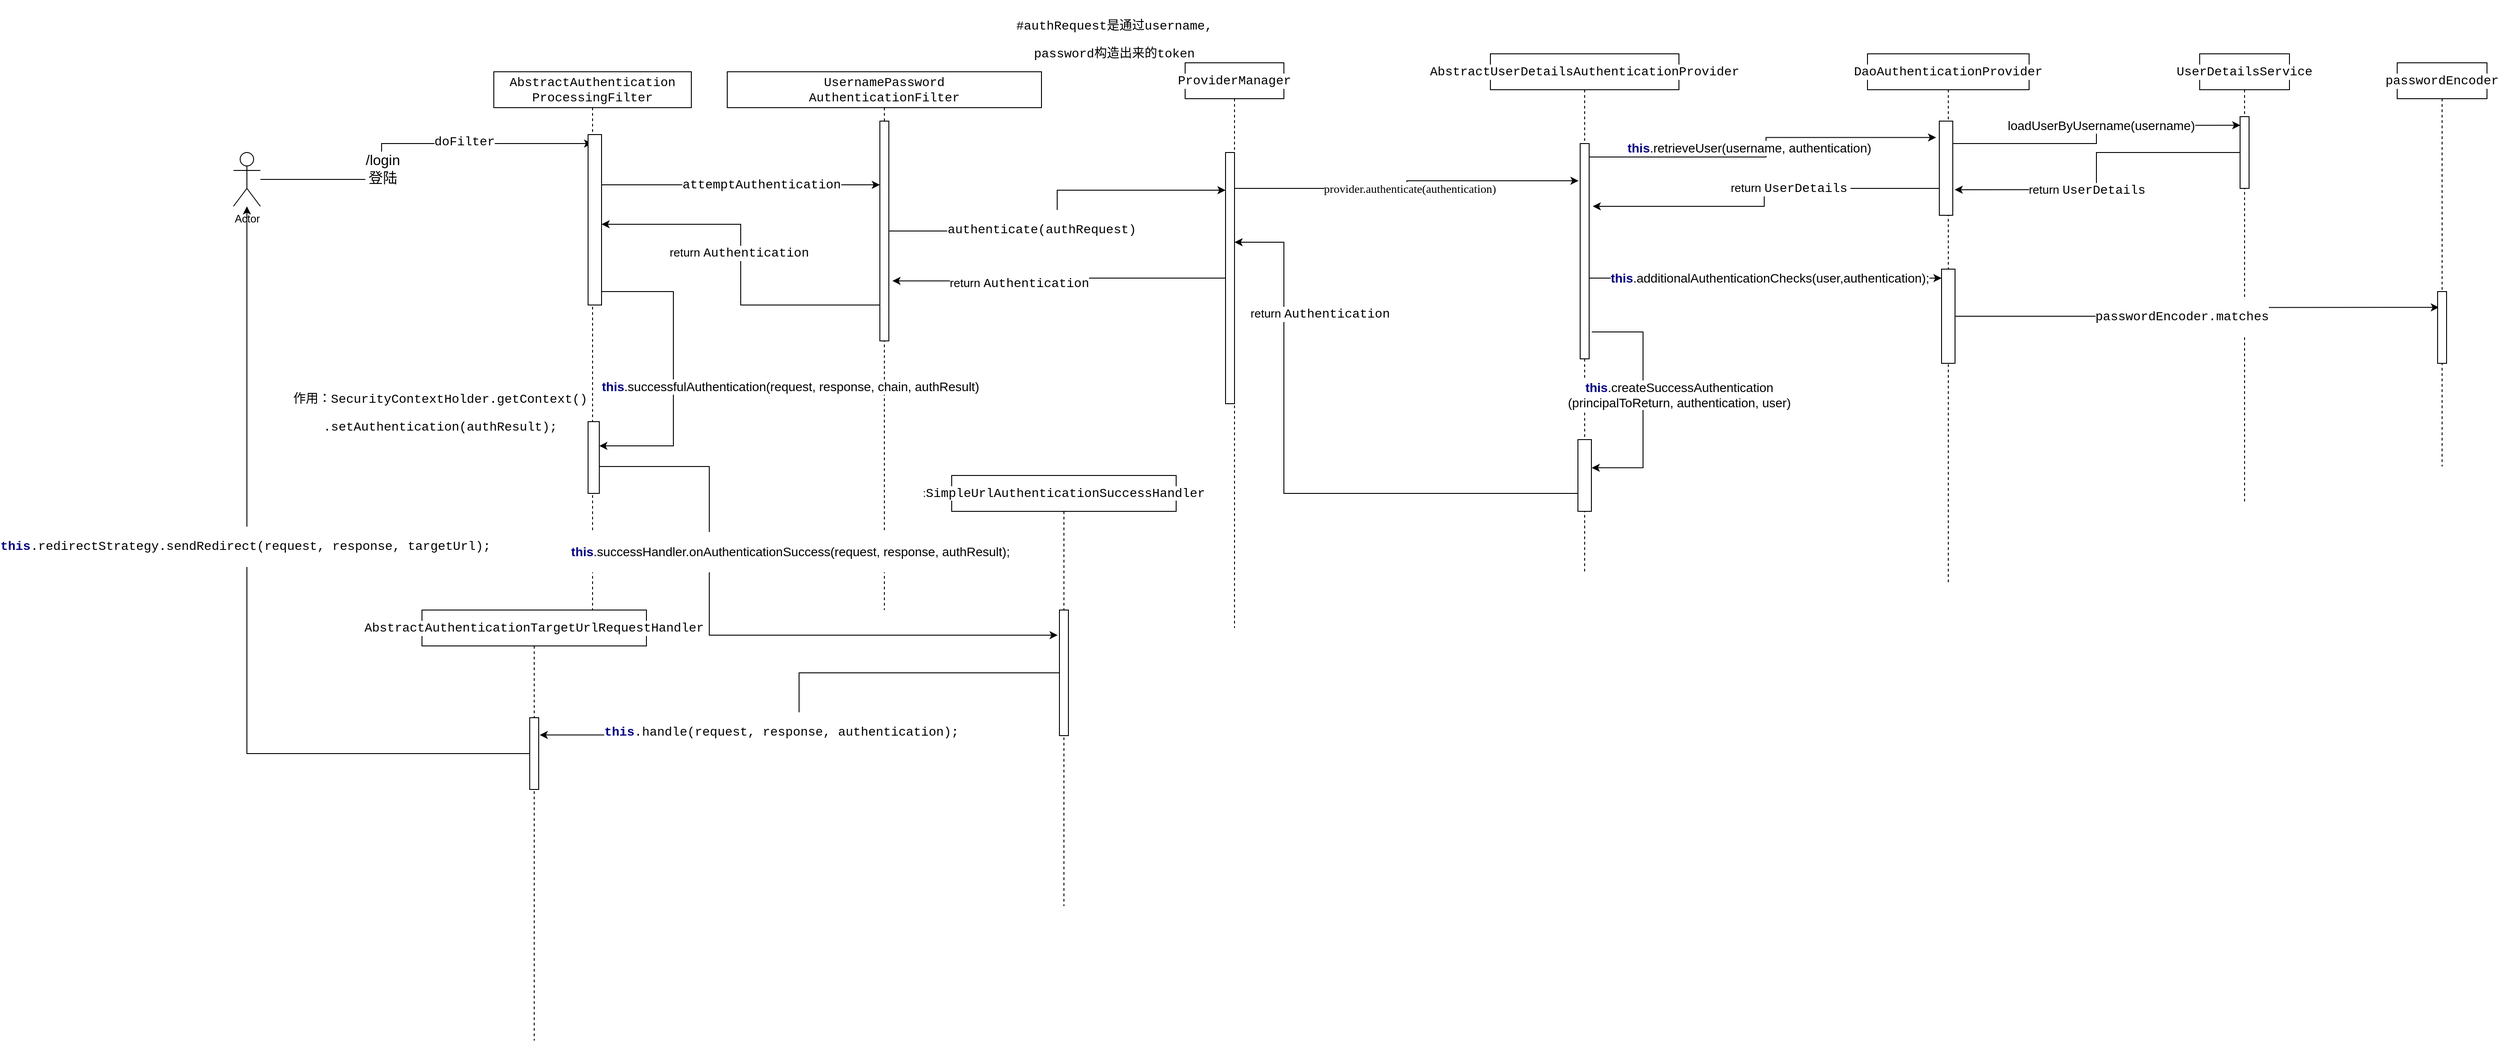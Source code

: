 <mxfile version="13.4.4" type="github">
  <diagram id="7Lpw1YlAb3dBw3zPXyh0" name="第 1 页">
    <mxGraphModel dx="2873" dy="895" grid="1" gridSize="10" guides="1" tooltips="1" connect="1" arrows="1" fold="1" page="1" pageScale="1" pageWidth="1200" pageHeight="3000" math="0" shadow="0">
      <root>
        <mxCell id="0" />
        <mxCell id="1" parent="0" />
        <mxCell id="OS2gDUffejOHj6z3nu3k-1" style="edgeStyle=orthogonalEdgeStyle;rounded=0;orthogonalLoop=1;jettySize=auto;html=1;" parent="1" source="OS2gDUffejOHj6z3nu3k-4" target="OS2gDUffejOHj6z3nu3k-7" edge="1">
          <mxGeometry relative="1" as="geometry">
            <Array as="points">
              <mxPoint x="225" y="200" />
              <mxPoint x="225" y="160" />
            </Array>
          </mxGeometry>
        </mxCell>
        <mxCell id="OS2gDUffejOHj6z3nu3k-2" value="&lt;font style=&quot;font-size: 16px&quot;&gt;/login&lt;br&gt;登陆&lt;/font&gt;" style="edgeLabel;html=1;align=center;verticalAlign=middle;resizable=0;points=[];" parent="OS2gDUffejOHj6z3nu3k-1" vertex="1" connectable="0">
          <mxGeometry x="-0.204" y="-1" relative="1" as="geometry">
            <mxPoint y="16" as="offset" />
          </mxGeometry>
        </mxCell>
        <mxCell id="OS2gDUffejOHj6z3nu3k-3" value="&lt;pre style=&quot;font-family: &amp;#34;courier new&amp;#34; ; font-size: 10.5pt&quot;&gt;doFilter&lt;/pre&gt;" style="edgeLabel;html=1;align=center;verticalAlign=middle;resizable=0;points=[];" parent="OS2gDUffejOHj6z3nu3k-1" vertex="1" connectable="0">
          <mxGeometry x="0.304" y="2" relative="1" as="geometry">
            <mxPoint as="offset" />
          </mxGeometry>
        </mxCell>
        <mxCell id="OS2gDUffejOHj6z3nu3k-4" value="Actor" style="shape=umlActor;verticalLabelPosition=bottom;verticalAlign=top;html=1;" parent="1" vertex="1">
          <mxGeometry x="60" y="170" width="30" height="60" as="geometry" />
        </mxCell>
        <mxCell id="OS2gDUffejOHj6z3nu3k-5" value="&lt;p style=&quot;background-color: rgb(255 , 255 , 255) ; font-family: &amp;#34;courier new&amp;#34; ; font-size: 10.5pt ; line-height: 120%&quot;&gt;UsernamePassword&lt;br&gt;AuthenticationFilter&lt;/p&gt;" style="shape=umlLifeline;perimeter=lifelinePerimeter;whiteSpace=wrap;html=1;container=1;collapsible=0;recursiveResize=0;outlineConnect=0;align=center;" parent="1" vertex="1">
          <mxGeometry x="610" y="80" width="350" height="600" as="geometry" />
        </mxCell>
        <mxCell id="OS2gDUffejOHj6z3nu3k-6" value="" style="html=1;points=[];perimeter=orthogonalPerimeter;" parent="OS2gDUffejOHj6z3nu3k-5" vertex="1">
          <mxGeometry x="170" y="55" width="10" height="245" as="geometry" />
        </mxCell>
        <mxCell id="OS2gDUffejOHj6z3nu3k-7" value="&lt;p style=&quot;background-color: rgb(255 , 255 , 255) ; font-family: &amp;#34;courier new&amp;#34; ; font-size: 10.5pt&quot;&gt;AbstractAuthentication&lt;br&gt;ProcessingFilter&lt;/p&gt;" style="shape=umlLifeline;perimeter=lifelinePerimeter;whiteSpace=wrap;html=1;container=1;collapsible=0;recursiveResize=0;outlineConnect=0;" parent="1" vertex="1">
          <mxGeometry x="350" y="80" width="220" height="600" as="geometry" />
        </mxCell>
        <mxCell id="oUXZHV2tn5eLnFRcVEzb-9" style="edgeStyle=orthogonalEdgeStyle;rounded=0;orthogonalLoop=1;jettySize=auto;html=1;entryX=1;entryY=0.338;entryDx=0;entryDy=0;entryPerimeter=0;" edge="1" parent="OS2gDUffejOHj6z3nu3k-7" source="OS2gDUffejOHj6z3nu3k-8" target="oUXZHV2tn5eLnFRcVEzb-7">
          <mxGeometry relative="1" as="geometry">
            <Array as="points">
              <mxPoint x="200" y="245" />
              <mxPoint x="200" y="417" />
            </Array>
          </mxGeometry>
        </mxCell>
        <mxCell id="oUXZHV2tn5eLnFRcVEzb-10" value="&lt;div style=&quot;font-size: 10.5pt&quot;&gt;&lt;div style=&quot;font-size: 10.5pt&quot;&gt;&lt;font&gt;&lt;span style=&quot;color: rgb(0 , 0 , 128) ; font-weight: bold&quot;&gt;this&lt;/span&gt;.successfulAuthentication(request, response, chain, authResult)&lt;/font&gt;&lt;/div&gt;&lt;/div&gt;" style="edgeLabel;html=1;align=center;verticalAlign=middle;resizable=0;points=[];fontFamily=Helvetica;" vertex="1" connectable="0" parent="oUXZHV2tn5eLnFRcVEzb-9">
          <mxGeometry x="0.113" y="3" relative="1" as="geometry">
            <mxPoint x="127" as="offset" />
          </mxGeometry>
        </mxCell>
        <mxCell id="OS2gDUffejOHj6z3nu3k-8" value="" style="html=1;points=[];perimeter=orthogonalPerimeter;" parent="OS2gDUffejOHj6z3nu3k-7" vertex="1">
          <mxGeometry x="105" y="70" width="15" height="190" as="geometry" />
        </mxCell>
        <mxCell id="oUXZHV2tn5eLnFRcVEzb-7" value="" style="html=1;points=[];perimeter=orthogonalPerimeter;" vertex="1" parent="OS2gDUffejOHj6z3nu3k-7">
          <mxGeometry x="105" y="390" width="12.5" height="80" as="geometry" />
        </mxCell>
        <mxCell id="OS2gDUffejOHj6z3nu3k-9" style="edgeStyle=orthogonalEdgeStyle;rounded=0;orthogonalLoop=1;jettySize=auto;html=1;" parent="1" source="OS2gDUffejOHj6z3nu3k-8" edge="1">
          <mxGeometry relative="1" as="geometry">
            <mxPoint x="780" y="206" as="targetPoint" />
            <Array as="points">
              <mxPoint x="600" y="206" />
              <mxPoint x="600" y="206" />
            </Array>
          </mxGeometry>
        </mxCell>
        <mxCell id="OS2gDUffejOHj6z3nu3k-10" value="&lt;pre style=&quot;font-family: &amp;#34;courier new&amp;#34; ; font-size: 10.5pt&quot;&gt;attemptAuthentication&lt;/pre&gt;" style="edgeLabel;html=1;align=center;verticalAlign=middle;resizable=0;points=[];" parent="OS2gDUffejOHj6z3nu3k-9" vertex="1" connectable="0">
          <mxGeometry x="0.144" relative="1" as="geometry">
            <mxPoint as="offset" />
          </mxGeometry>
        </mxCell>
        <mxCell id="OS2gDUffejOHj6z3nu3k-11" value="&lt;pre style=&quot;background-color: rgb(255 , 255 , 255) ; font-family: &amp;#34;courier new&amp;#34; ; font-size: 10.5pt&quot;&gt;ProviderManager&lt;/pre&gt;" style="shape=umlLifeline;perimeter=lifelinePerimeter;whiteSpace=wrap;html=1;container=1;collapsible=0;recursiveResize=0;outlineConnect=0;" parent="1" vertex="1">
          <mxGeometry x="1120" y="70" width="110" height="630" as="geometry" />
        </mxCell>
        <mxCell id="OS2gDUffejOHj6z3nu3k-12" value="" style="html=1;points=[];perimeter=orthogonalPerimeter;" parent="OS2gDUffejOHj6z3nu3k-11" vertex="1">
          <mxGeometry x="45" y="100" width="10" height="280" as="geometry" />
        </mxCell>
        <mxCell id="OS2gDUffejOHj6z3nu3k-13" style="edgeStyle=orthogonalEdgeStyle;rounded=0;orthogonalLoop=1;jettySize=auto;html=1;entryX=0;entryY=0.15;entryDx=0;entryDy=0;entryPerimeter=0;" parent="1" source="OS2gDUffejOHj6z3nu3k-6" target="OS2gDUffejOHj6z3nu3k-12" edge="1">
          <mxGeometry relative="1" as="geometry" />
        </mxCell>
        <mxCell id="OS2gDUffejOHj6z3nu3k-14" value="&lt;pre style=&quot;font-family: &amp;#34;courier new&amp;#34; ; font-size: 10.5pt&quot;&gt;authenticate(authRequest)&lt;/pre&gt;" style="edgeLabel;html=1;align=center;verticalAlign=middle;resizable=0;points=[];" parent="OS2gDUffejOHj6z3nu3k-13" vertex="1" connectable="0">
          <mxGeometry x="-0.195" y="2" relative="1" as="geometry">
            <mxPoint as="offset" />
          </mxGeometry>
        </mxCell>
        <mxCell id="OS2gDUffejOHj6z3nu3k-15" value="&lt;pre style=&quot;background-color: rgb(255 , 255 , 255) ; font-family: &amp;#34;courier new&amp;#34; ; font-size: 10.5pt&quot;&gt;&lt;pre style=&quot;font-family: &amp;#34;courier new&amp;#34; ; font-size: 10.5pt&quot;&gt;AbstractUserDetailsAuthenticationProvider&lt;/pre&gt;&lt;/pre&gt;" style="shape=umlLifeline;perimeter=lifelinePerimeter;whiteSpace=wrap;html=1;container=1;collapsible=0;recursiveResize=0;outlineConnect=0;" parent="1" vertex="1">
          <mxGeometry x="1460" y="60" width="210" height="580" as="geometry" />
        </mxCell>
        <mxCell id="OS2gDUffejOHj6z3nu3k-16" value="" style="html=1;points=[];perimeter=orthogonalPerimeter;" parent="OS2gDUffejOHj6z3nu3k-15" vertex="1">
          <mxGeometry x="100" y="100" width="10" height="240" as="geometry" />
        </mxCell>
        <mxCell id="OS2gDUffejOHj6z3nu3k-17" value="&lt;pre style=&quot;color: rgb(0 , 0 , 0) ; font-style: normal ; font-weight: 400 ; letter-spacing: normal ; text-align: center ; text-indent: 0px ; text-transform: none ; word-spacing: 0px ; font-family: &amp;#34;courier new&amp;#34; ; font-size: 10.5pt&quot;&gt;#authRequest是通过username,&lt;/pre&gt;&lt;pre style=&quot;color: rgb(0 , 0 , 0) ; font-style: normal ; font-weight: 400 ; letter-spacing: normal ; text-align: center ; text-indent: 0px ; text-transform: none ; word-spacing: 0px ; font-family: &amp;#34;courier new&amp;#34; ; font-size: 10.5pt&quot;&gt;password构造出来的token&lt;/pre&gt;" style="text;whiteSpace=wrap;html=1;" parent="1" vertex="1">
          <mxGeometry x="930" width="420" height="60" as="geometry" />
        </mxCell>
        <mxCell id="OS2gDUffejOHj6z3nu3k-18" style="edgeStyle=orthogonalEdgeStyle;rounded=0;orthogonalLoop=1;jettySize=auto;html=1;entryX=-0.182;entryY=0.173;entryDx=0;entryDy=0;entryPerimeter=0;" parent="1" source="OS2gDUffejOHj6z3nu3k-12" target="OS2gDUffejOHj6z3nu3k-16" edge="1">
          <mxGeometry relative="1" as="geometry">
            <Array as="points">
              <mxPoint x="1367" y="210" />
              <mxPoint x="1367" y="201" />
            </Array>
          </mxGeometry>
        </mxCell>
        <mxCell id="OS2gDUffejOHj6z3nu3k-19" value="&lt;div style=&quot;font-size: 13px&quot;&gt;&lt;br&gt;&lt;/div&gt;" style="edgeLabel;html=1;align=center;verticalAlign=middle;resizable=0;points=[];fontSize=13;fontFamily=Verdana;" parent="OS2gDUffejOHj6z3nu3k-18" vertex="1" connectable="0">
          <mxGeometry x="-0.131" y="8" relative="1" as="geometry">
            <mxPoint x="30.53" y="-16.06" as="offset" />
          </mxGeometry>
        </mxCell>
        <mxCell id="OS2gDUffejOHj6z3nu3k-20" value="&lt;span style=&quot;font-family: &amp;#34;verdana&amp;#34;&quot;&gt;provider.authenticate(authentication)&lt;/span&gt;" style="edgeLabel;html=1;align=center;verticalAlign=middle;resizable=0;points=[];fontSize=13;fontFamily=Helvetica;" parent="OS2gDUffejOHj6z3nu3k-18" vertex="1" connectable="0">
          <mxGeometry x="-0.206" y="-4" relative="1" as="geometry">
            <mxPoint x="39.71" y="-4.06" as="offset" />
          </mxGeometry>
        </mxCell>
        <mxCell id="OS2gDUffejOHj6z3nu3k-21" value="&lt;pre style=&quot;background-color: rgb(255 , 255 , 255) ; font-family: &amp;#34;courier new&amp;#34; ; font-size: 10.5pt&quot;&gt;DaoAuthenticationProvider&lt;/pre&gt;" style="shape=umlLifeline;perimeter=lifelinePerimeter;whiteSpace=wrap;html=1;container=1;collapsible=0;recursiveResize=0;outlineConnect=0;fontFamily=Verdana;fontSize=13;" parent="1" vertex="1">
          <mxGeometry x="1880" y="60" width="180" height="590" as="geometry" />
        </mxCell>
        <mxCell id="OS2gDUffejOHj6z3nu3k-22" value="" style="html=1;points=[];perimeter=orthogonalPerimeter;fontFamily=Verdana;fontSize=13;" parent="OS2gDUffejOHj6z3nu3k-21" vertex="1">
          <mxGeometry x="80" y="75" width="15" height="105" as="geometry" />
        </mxCell>
        <mxCell id="OS2gDUffejOHj6z3nu3k-23" value="&lt;pre style=&quot;background-color: rgb(255 , 255 , 255) ; font-family: &amp;#34;courier new&amp;#34; ; font-size: 10.5pt&quot;&gt;UserDetailsService&lt;/pre&gt;" style="shape=umlLifeline;perimeter=lifelinePerimeter;whiteSpace=wrap;html=1;container=1;collapsible=0;recursiveResize=0;outlineConnect=0;fontFamily=Helvetica;fontSize=13;" parent="1" vertex="1">
          <mxGeometry x="2250" y="60" width="100" height="500" as="geometry" />
        </mxCell>
        <mxCell id="OS2gDUffejOHj6z3nu3k-24" value="" style="html=1;points=[];perimeter=orthogonalPerimeter;fontFamily=Helvetica;fontSize=13;" parent="OS2gDUffejOHj6z3nu3k-23" vertex="1">
          <mxGeometry x="45" y="70" width="10" height="80" as="geometry" />
        </mxCell>
        <mxCell id="OS2gDUffejOHj6z3nu3k-25" style="edgeStyle=orthogonalEdgeStyle;rounded=0;orthogonalLoop=1;jettySize=auto;html=1;entryX=-0.239;entryY=0.174;entryDx=0;entryDy=0;entryPerimeter=0;fontFamily=Helvetica;fontSize=13;" parent="1" source="OS2gDUffejOHj6z3nu3k-16" target="OS2gDUffejOHj6z3nu3k-22" edge="1">
          <mxGeometry relative="1" as="geometry">
            <Array as="points">
              <mxPoint x="1767" y="175" />
              <mxPoint x="1767" y="153" />
            </Array>
          </mxGeometry>
        </mxCell>
        <mxCell id="OS2gDUffejOHj6z3nu3k-26" value="&lt;span style=&quot;font-size: 14px ; color: rgb(0 , 0 , 128) ; font-weight: bold&quot;&gt;this&lt;/span&gt;&lt;span style=&quot;font-size: 14px&quot;&gt;.retrieveUser(username, authentication)&lt;/span&gt;" style="edgeLabel;html=1;align=center;verticalAlign=middle;resizable=0;points=[];fontSize=13;fontFamily=Helvetica;" parent="OS2gDUffejOHj6z3nu3k-25" vertex="1" connectable="0">
          <mxGeometry x="-0.132" y="10" relative="1" as="geometry">
            <mxPoint x="1" as="offset" />
          </mxGeometry>
        </mxCell>
        <mxCell id="OS2gDUffejOHj6z3nu3k-27" style="edgeStyle=orthogonalEdgeStyle;rounded=0;orthogonalLoop=1;jettySize=auto;html=1;entryX=0.024;entryY=0.121;entryDx=0;entryDy=0;entryPerimeter=0;fontFamily=Helvetica;fontSize=13;" parent="1" source="OS2gDUffejOHj6z3nu3k-22" target="OS2gDUffejOHj6z3nu3k-24" edge="1">
          <mxGeometry relative="1" as="geometry">
            <Array as="points">
              <mxPoint x="2135" y="160" />
              <mxPoint x="2135" y="140" />
            </Array>
          </mxGeometry>
        </mxCell>
        <mxCell id="OS2gDUffejOHj6z3nu3k-28" value="&lt;div style=&quot;font-size: 10.5pt;&quot;&gt;loadUserByUsername(username)&lt;/div&gt;" style="edgeLabel;html=1;align=center;verticalAlign=middle;resizable=0;points=[];fontSize=13;fontFamily=Helvetica;" parent="OS2gDUffejOHj6z3nu3k-27" vertex="1" connectable="0">
          <mxGeometry x="0.088" y="3" relative="1" as="geometry">
            <mxPoint y="2.94" as="offset" />
          </mxGeometry>
        </mxCell>
        <mxCell id="OS2gDUffejOHj6z3nu3k-29" style="edgeStyle=orthogonalEdgeStyle;rounded=0;orthogonalLoop=1;jettySize=auto;html=1;entryX=1.141;entryY=0.728;entryDx=0;entryDy=0;entryPerimeter=0;fontFamily=Helvetica;fontSize=13;" parent="1" source="OS2gDUffejOHj6z3nu3k-24" target="OS2gDUffejOHj6z3nu3k-22" edge="1">
          <mxGeometry relative="1" as="geometry" />
        </mxCell>
        <mxCell id="OS2gDUffejOHj6z3nu3k-30" value="return&amp;nbsp;&lt;span style=&quot;font-family: &amp;#34;courier new&amp;#34; ; font-size: 10.5pt&quot;&gt;UserDetails&lt;/span&gt;&amp;nbsp;" style="edgeLabel;html=1;align=center;verticalAlign=middle;resizable=0;points=[];fontSize=13;fontFamily=Helvetica;" parent="OS2gDUffejOHj6z3nu3k-29" vertex="1" connectable="0">
          <mxGeometry x="0.167" relative="1" as="geometry">
            <mxPoint x="-1" as="offset" />
          </mxGeometry>
        </mxCell>
        <mxCell id="OS2gDUffejOHj6z3nu3k-31" style="edgeStyle=orthogonalEdgeStyle;rounded=0;orthogonalLoop=1;jettySize=auto;html=1;fontFamily=Helvetica;fontSize=13;" parent="1" source="OS2gDUffejOHj6z3nu3k-22" edge="1">
          <mxGeometry relative="1" as="geometry">
            <mxPoint x="1574" y="230" as="targetPoint" />
            <Array as="points">
              <mxPoint x="1765" y="210" />
              <mxPoint x="1765" y="230" />
            </Array>
          </mxGeometry>
        </mxCell>
        <mxCell id="OS2gDUffejOHj6z3nu3k-32" value="return&amp;nbsp;&lt;span style=&quot;font-family: &amp;#34;courier new&amp;#34; ; font-size: 10.5pt&quot;&gt;UserDetails&lt;/span&gt;&amp;nbsp;" style="edgeLabel;html=1;align=center;verticalAlign=middle;resizable=0;points=[];fontSize=13;fontFamily=Helvetica;" parent="OS2gDUffejOHj6z3nu3k-31" vertex="1" connectable="0">
          <mxGeometry x="-0.183" relative="1" as="geometry">
            <mxPoint as="offset" />
          </mxGeometry>
        </mxCell>
        <mxCell id="OS2gDUffejOHj6z3nu3k-33" style="edgeStyle=orthogonalEdgeStyle;rounded=0;orthogonalLoop=1;jettySize=auto;html=1;entryX=0.141;entryY=0.221;entryDx=0;entryDy=0;entryPerimeter=0;fontFamily=Helvetica;fontSize=13;" parent="1" source="OS2gDUffejOHj6z3nu3k-36" target="OS2gDUffejOHj6z3nu3k-40" edge="1">
          <mxGeometry relative="1" as="geometry" />
        </mxCell>
        <mxCell id="OS2gDUffejOHj6z3nu3k-34" value="&lt;pre style=&quot;font-family: &amp;#34;courier new&amp;#34; ; font-size: 10.5pt&quot;&gt;passwordEncoder.matches&lt;/pre&gt;" style="edgeLabel;html=1;align=center;verticalAlign=middle;resizable=0;points=[];fontSize=13;fontFamily=Helvetica;" parent="OS2gDUffejOHj6z3nu3k-33" vertex="1" connectable="0">
          <mxGeometry x="-0.224" y="2" relative="1" as="geometry">
            <mxPoint x="39.56" y="1.97" as="offset" />
          </mxGeometry>
        </mxCell>
        <mxCell id="OS2gDUffejOHj6z3nu3k-36" value="" style="html=1;points=[];perimeter=orthogonalPerimeter;fontFamily=Verdana;fontSize=13;" parent="1" vertex="1">
          <mxGeometry x="1962.5" y="300" width="15" height="105" as="geometry" />
        </mxCell>
        <mxCell id="OS2gDUffejOHj6z3nu3k-37" style="edgeStyle=orthogonalEdgeStyle;rounded=0;orthogonalLoop=1;jettySize=auto;html=1;fontFamily=Helvetica;fontSize=13;" parent="1" source="OS2gDUffejOHj6z3nu3k-16" target="OS2gDUffejOHj6z3nu3k-36" edge="1">
          <mxGeometry relative="1" as="geometry">
            <mxPoint x="1920" y="360" as="targetPoint" />
            <Array as="points">
              <mxPoint x="1650" y="310" />
              <mxPoint x="1650" y="310" />
            </Array>
          </mxGeometry>
        </mxCell>
        <mxCell id="OS2gDUffejOHj6z3nu3k-38" value="&lt;div style=&quot;font-size: 10.5pt;&quot;&gt;&lt;span style=&quot;color: #000080 ; font-weight: bold&quot;&gt;this&lt;/span&gt;.additionalAuthenticationChecks(user,authentication);&lt;br&gt;&lt;/div&gt;" style="edgeLabel;html=1;align=center;verticalAlign=middle;resizable=0;points=[];fontSize=13;fontFamily=Helvetica;" parent="OS2gDUffejOHj6z3nu3k-37" vertex="1" connectable="0">
          <mxGeometry x="-0.074" relative="1" as="geometry">
            <mxPoint x="18.82" as="offset" />
          </mxGeometry>
        </mxCell>
        <mxCell id="OS2gDUffejOHj6z3nu3k-39" value="&lt;pre style=&quot;background-color: rgb(255 , 255 , 255) ; font-family: &amp;#34;courier new&amp;#34; ; font-size: 10.5pt&quot;&gt;passwordEncoder&lt;/pre&gt;" style="shape=umlLifeline;perimeter=lifelinePerimeter;whiteSpace=wrap;html=1;container=1;collapsible=0;recursiveResize=0;outlineConnect=0;fontFamily=Helvetica;fontSize=13;" parent="1" vertex="1">
          <mxGeometry x="2470" y="70" width="100" height="450" as="geometry" />
        </mxCell>
        <mxCell id="OS2gDUffejOHj6z3nu3k-40" value="" style="html=1;points=[];perimeter=orthogonalPerimeter;fontFamily=Helvetica;fontSize=13;" parent="OS2gDUffejOHj6z3nu3k-39" vertex="1">
          <mxGeometry x="45" y="255" width="10" height="80" as="geometry" />
        </mxCell>
        <mxCell id="OS2gDUffejOHj6z3nu3k-41" style="edgeStyle=orthogonalEdgeStyle;rounded=0;orthogonalLoop=1;jettySize=auto;html=1;fontFamily=Helvetica;fontSize=13;" parent="1" edge="1">
          <mxGeometry relative="1" as="geometry">
            <mxPoint x="1557.5" y="549.999" as="sourcePoint" />
            <mxPoint x="1175.0" y="269.999" as="targetPoint" />
            <Array as="points">
              <mxPoint x="1230" y="549.94" />
              <mxPoint x="1230" y="269.94" />
            </Array>
          </mxGeometry>
        </mxCell>
        <mxCell id="OS2gDUffejOHj6z3nu3k-42" value="return&amp;nbsp;&lt;span style=&quot;font-family: &amp;#34;courier new&amp;#34; ; font-size: 10.5pt&quot;&gt;Authentication&lt;/span&gt;" style="edgeLabel;html=1;align=center;verticalAlign=middle;resizable=0;points=[];fontSize=13;fontFamily=Helvetica;" parent="OS2gDUffejOHj6z3nu3k-41" vertex="1" connectable="0">
          <mxGeometry x="-0.011" y="-96" relative="1" as="geometry">
            <mxPoint x="-55.94" y="-200.56" as="offset" />
          </mxGeometry>
        </mxCell>
        <mxCell id="OS2gDUffejOHj6z3nu3k-43" value="" style="html=1;points=[];perimeter=orthogonalPerimeter;fontFamily=Verdana;fontSize=13;" parent="1" vertex="1">
          <mxGeometry x="1557.5" y="490" width="15" height="80" as="geometry" />
        </mxCell>
        <mxCell id="OS2gDUffejOHj6z3nu3k-44" style="edgeStyle=orthogonalEdgeStyle;rounded=0;orthogonalLoop=1;jettySize=auto;html=1;entryX=1.025;entryY=0.393;entryDx=0;entryDy=0;entryPerimeter=0;fontFamily=Helvetica;fontSize=13;" parent="1" target="OS2gDUffejOHj6z3nu3k-43" edge="1">
          <mxGeometry relative="1" as="geometry">
            <mxPoint x="1573" y="370" as="sourcePoint" />
            <Array as="points">
              <mxPoint x="1630" y="370" />
              <mxPoint x="1630" y="521" />
            </Array>
          </mxGeometry>
        </mxCell>
        <mxCell id="OS2gDUffejOHj6z3nu3k-45" value="&lt;div style=&quot;font-size: 10.5pt&quot;&gt;&lt;span style=&quot;color: rgb(0 , 0 , 128) ; font-weight: bold&quot;&gt;this&lt;/span&gt;.createSuccessAuthentication&lt;/div&gt;&lt;div style=&quot;font-size: 10.5pt&quot;&gt;(principalToReturn, authentication, user)&lt;/div&gt;" style="edgeLabel;html=1;align=center;verticalAlign=middle;resizable=0;points=[];fontSize=13;fontFamily=Helvetica;" parent="OS2gDUffejOHj6z3nu3k-44" vertex="1" connectable="0">
          <mxGeometry x="-0.13" y="2" relative="1" as="geometry">
            <mxPoint x="38.06" y="11.59" as="offset" />
          </mxGeometry>
        </mxCell>
        <mxCell id="oUXZHV2tn5eLnFRcVEzb-2" style="edgeStyle=orthogonalEdgeStyle;rounded=0;orthogonalLoop=1;jettySize=auto;html=1;entryX=1.4;entryY=0.727;entryDx=0;entryDy=0;entryPerimeter=0;" edge="1" parent="1" source="OS2gDUffejOHj6z3nu3k-12" target="OS2gDUffejOHj6z3nu3k-6">
          <mxGeometry relative="1" as="geometry" />
        </mxCell>
        <mxCell id="oUXZHV2tn5eLnFRcVEzb-3" value="&lt;span style=&quot;font-size: 13px&quot;&gt;return&amp;nbsp;&lt;/span&gt;&lt;span style=&quot;font-family: &amp;#34;courier new&amp;#34; ; font-size: 10.5pt&quot;&gt;Authentication&lt;/span&gt;" style="edgeLabel;html=1;align=center;verticalAlign=middle;resizable=0;points=[];" vertex="1" connectable="0" parent="oUXZHV2tn5eLnFRcVEzb-2">
          <mxGeometry x="0.246" y="3" relative="1" as="geometry">
            <mxPoint as="offset" />
          </mxGeometry>
        </mxCell>
        <mxCell id="oUXZHV2tn5eLnFRcVEzb-4" style="edgeStyle=orthogonalEdgeStyle;rounded=0;orthogonalLoop=1;jettySize=auto;html=1;" edge="1" parent="1" source="OS2gDUffejOHj6z3nu3k-6" target="OS2gDUffejOHj6z3nu3k-8">
          <mxGeometry relative="1" as="geometry">
            <Array as="points">
              <mxPoint x="625" y="340" />
              <mxPoint x="625" y="250" />
            </Array>
          </mxGeometry>
        </mxCell>
        <mxCell id="oUXZHV2tn5eLnFRcVEzb-5" value="&lt;span style=&quot;font-size: 13px&quot;&gt;return&amp;nbsp;&lt;/span&gt;&lt;span style=&quot;font-family: &amp;#34;courier new&amp;#34; ; font-size: 10.5pt&quot;&gt;Authentication&lt;/span&gt;" style="edgeLabel;html=1;align=center;verticalAlign=middle;resizable=0;points=[];" vertex="1" connectable="0" parent="oUXZHV2tn5eLnFRcVEzb-4">
          <mxGeometry x="0.066" y="2" relative="1" as="geometry">
            <mxPoint as="offset" />
          </mxGeometry>
        </mxCell>
        <mxCell id="2" value="&lt;pre style=&quot;background-color: rgb(255 , 255 , 255) ; font-family: &amp;#34;courier new&amp;#34; ; font-size: 10.5pt&quot;&gt;作用：SecurityContextHolder.getContext()&lt;/pre&gt;&lt;pre style=&quot;background-color: rgb(255 , 255 , 255) ; font-family: &amp;#34;courier new&amp;#34; ; font-size: 10.5pt&quot;&gt;.setAuthentication(authResult);&lt;/pre&gt;" style="text;html=1;align=center;verticalAlign=middle;resizable=0;points=[];autosize=1;fontFamily=Helvetica;" vertex="1" parent="1">
          <mxGeometry x="120" y="420" width="340" height="80" as="geometry" />
        </mxCell>
        <mxCell id="oUXZHV2tn5eLnFRcVEzb-18" value=":&lt;span style=&quot;background-color: rgb(255 , 255 , 255) ; font-family: &amp;#34;courier new&amp;#34; ; font-size: 10.5pt&quot;&gt;SimpleUrlAuthenticationSuccessHandler&lt;/span&gt;" style="shape=umlLifeline;perimeter=lifelinePerimeter;whiteSpace=wrap;html=1;container=1;collapsible=0;recursiveResize=0;outlineConnect=0;fontFamily=Helvetica;" vertex="1" parent="1">
          <mxGeometry x="860" y="530" width="250" height="480" as="geometry" />
        </mxCell>
        <mxCell id="oUXZHV2tn5eLnFRcVEzb-19" value="" style="html=1;points=[];perimeter=orthogonalPerimeter;fontFamily=Helvetica;" vertex="1" parent="oUXZHV2tn5eLnFRcVEzb-18">
          <mxGeometry x="120" y="150" width="10" height="140" as="geometry" />
        </mxCell>
        <mxCell id="oUXZHV2tn5eLnFRcVEzb-20" style="edgeStyle=orthogonalEdgeStyle;rounded=0;orthogonalLoop=1;jettySize=auto;html=1;fontFamily=Helvetica;" edge="1" parent="1" source="oUXZHV2tn5eLnFRcVEzb-7">
          <mxGeometry relative="1" as="geometry">
            <mxPoint x="978" y="708" as="targetPoint" />
            <Array as="points">
              <mxPoint x="590" y="520" />
              <mxPoint x="590" y="708" />
            </Array>
          </mxGeometry>
        </mxCell>
        <mxCell id="oUXZHV2tn5eLnFRcVEzb-21" value="&lt;pre style=&quot;font-size: 10.5pt&quot;&gt;&lt;font face=&quot;Helvetica&quot;&gt;&lt;span style=&quot;color: rgb(0 , 0 , 128) ; font-weight: bold&quot;&gt;this&lt;/span&gt;.successHandler.onAuthenticationSuccess(request, response, authResult);&lt;/font&gt;&lt;/pre&gt;" style="edgeLabel;html=1;align=center;verticalAlign=middle;resizable=0;points=[];fontFamily=Helvetica;" vertex="1" connectable="0" parent="oUXZHV2tn5eLnFRcVEzb-20">
          <mxGeometry x="-0.169" y="-4" relative="1" as="geometry">
            <mxPoint x="93.94" y="-72.74" as="offset" />
          </mxGeometry>
        </mxCell>
        <mxCell id="oUXZHV2tn5eLnFRcVEzb-22" value="&lt;pre style=&quot;background-color: rgb(255 , 255 , 255) ; font-family: &amp;#34;courier new&amp;#34; ; font-size: 10.5pt&quot;&gt;AbstractAuthenticationTargetUrlRequestHandler&lt;/pre&gt;" style="shape=umlLifeline;perimeter=lifelinePerimeter;whiteSpace=wrap;html=1;container=1;collapsible=0;recursiveResize=0;outlineConnect=0;fontFamily=Helvetica;" vertex="1" parent="1">
          <mxGeometry x="270" y="680" width="250" height="480" as="geometry" />
        </mxCell>
        <mxCell id="oUXZHV2tn5eLnFRcVEzb-23" value="" style="html=1;points=[];perimeter=orthogonalPerimeter;fontFamily=Helvetica;" vertex="1" parent="oUXZHV2tn5eLnFRcVEzb-22">
          <mxGeometry x="120" y="120" width="10" height="80" as="geometry" />
        </mxCell>
        <mxCell id="oUXZHV2tn5eLnFRcVEzb-25" style="edgeStyle=orthogonalEdgeStyle;rounded=0;orthogonalLoop=1;jettySize=auto;html=1;entryX=1.112;entryY=0.241;entryDx=0;entryDy=0;entryPerimeter=0;fontFamily=Helvetica;" edge="1" parent="1" source="oUXZHV2tn5eLnFRcVEzb-19" target="oUXZHV2tn5eLnFRcVEzb-23">
          <mxGeometry relative="1" as="geometry" />
        </mxCell>
        <mxCell id="oUXZHV2tn5eLnFRcVEzb-28" value="&lt;pre style=&quot;font-family: &amp;#34;courier new&amp;#34; ; font-size: 10.5pt&quot;&gt;&lt;span style=&quot;color: #000080 ; font-weight: bold&quot;&gt;this&lt;/span&gt;.handle(request, response, authentication);&lt;br&gt;&lt;/pre&gt;" style="edgeLabel;html=1;align=center;verticalAlign=middle;resizable=0;points=[];fontFamily=Helvetica;" vertex="1" connectable="0" parent="oUXZHV2tn5eLnFRcVEzb-25">
          <mxGeometry x="0.175" y="-4" relative="1" as="geometry">
            <mxPoint x="1" as="offset" />
          </mxGeometry>
        </mxCell>
        <mxCell id="oUXZHV2tn5eLnFRcVEzb-26" style="edgeStyle=orthogonalEdgeStyle;rounded=0;orthogonalLoop=1;jettySize=auto;html=1;fontFamily=Helvetica;" edge="1" parent="1" source="oUXZHV2tn5eLnFRcVEzb-23" target="OS2gDUffejOHj6z3nu3k-4">
          <mxGeometry relative="1" as="geometry" />
        </mxCell>
        <mxCell id="oUXZHV2tn5eLnFRcVEzb-27" value="&lt;pre style=&quot;font-family: &amp;#34;courier new&amp;#34; ; font-size: 10.5pt&quot;&gt;&lt;span style=&quot;color: #000080 ; font-weight: bold&quot;&gt;this&lt;/span&gt;.redirectStrategy.sendRedirect(request, response, targetUrl);&lt;br&gt;&lt;/pre&gt;" style="edgeLabel;html=1;align=center;verticalAlign=middle;resizable=0;points=[];fontFamily=Helvetica;" vertex="1" connectable="0" parent="oUXZHV2tn5eLnFRcVEzb-26">
          <mxGeometry x="0.181" y="2" relative="1" as="geometry">
            <mxPoint as="offset" />
          </mxGeometry>
        </mxCell>
      </root>
    </mxGraphModel>
  </diagram>
</mxfile>
